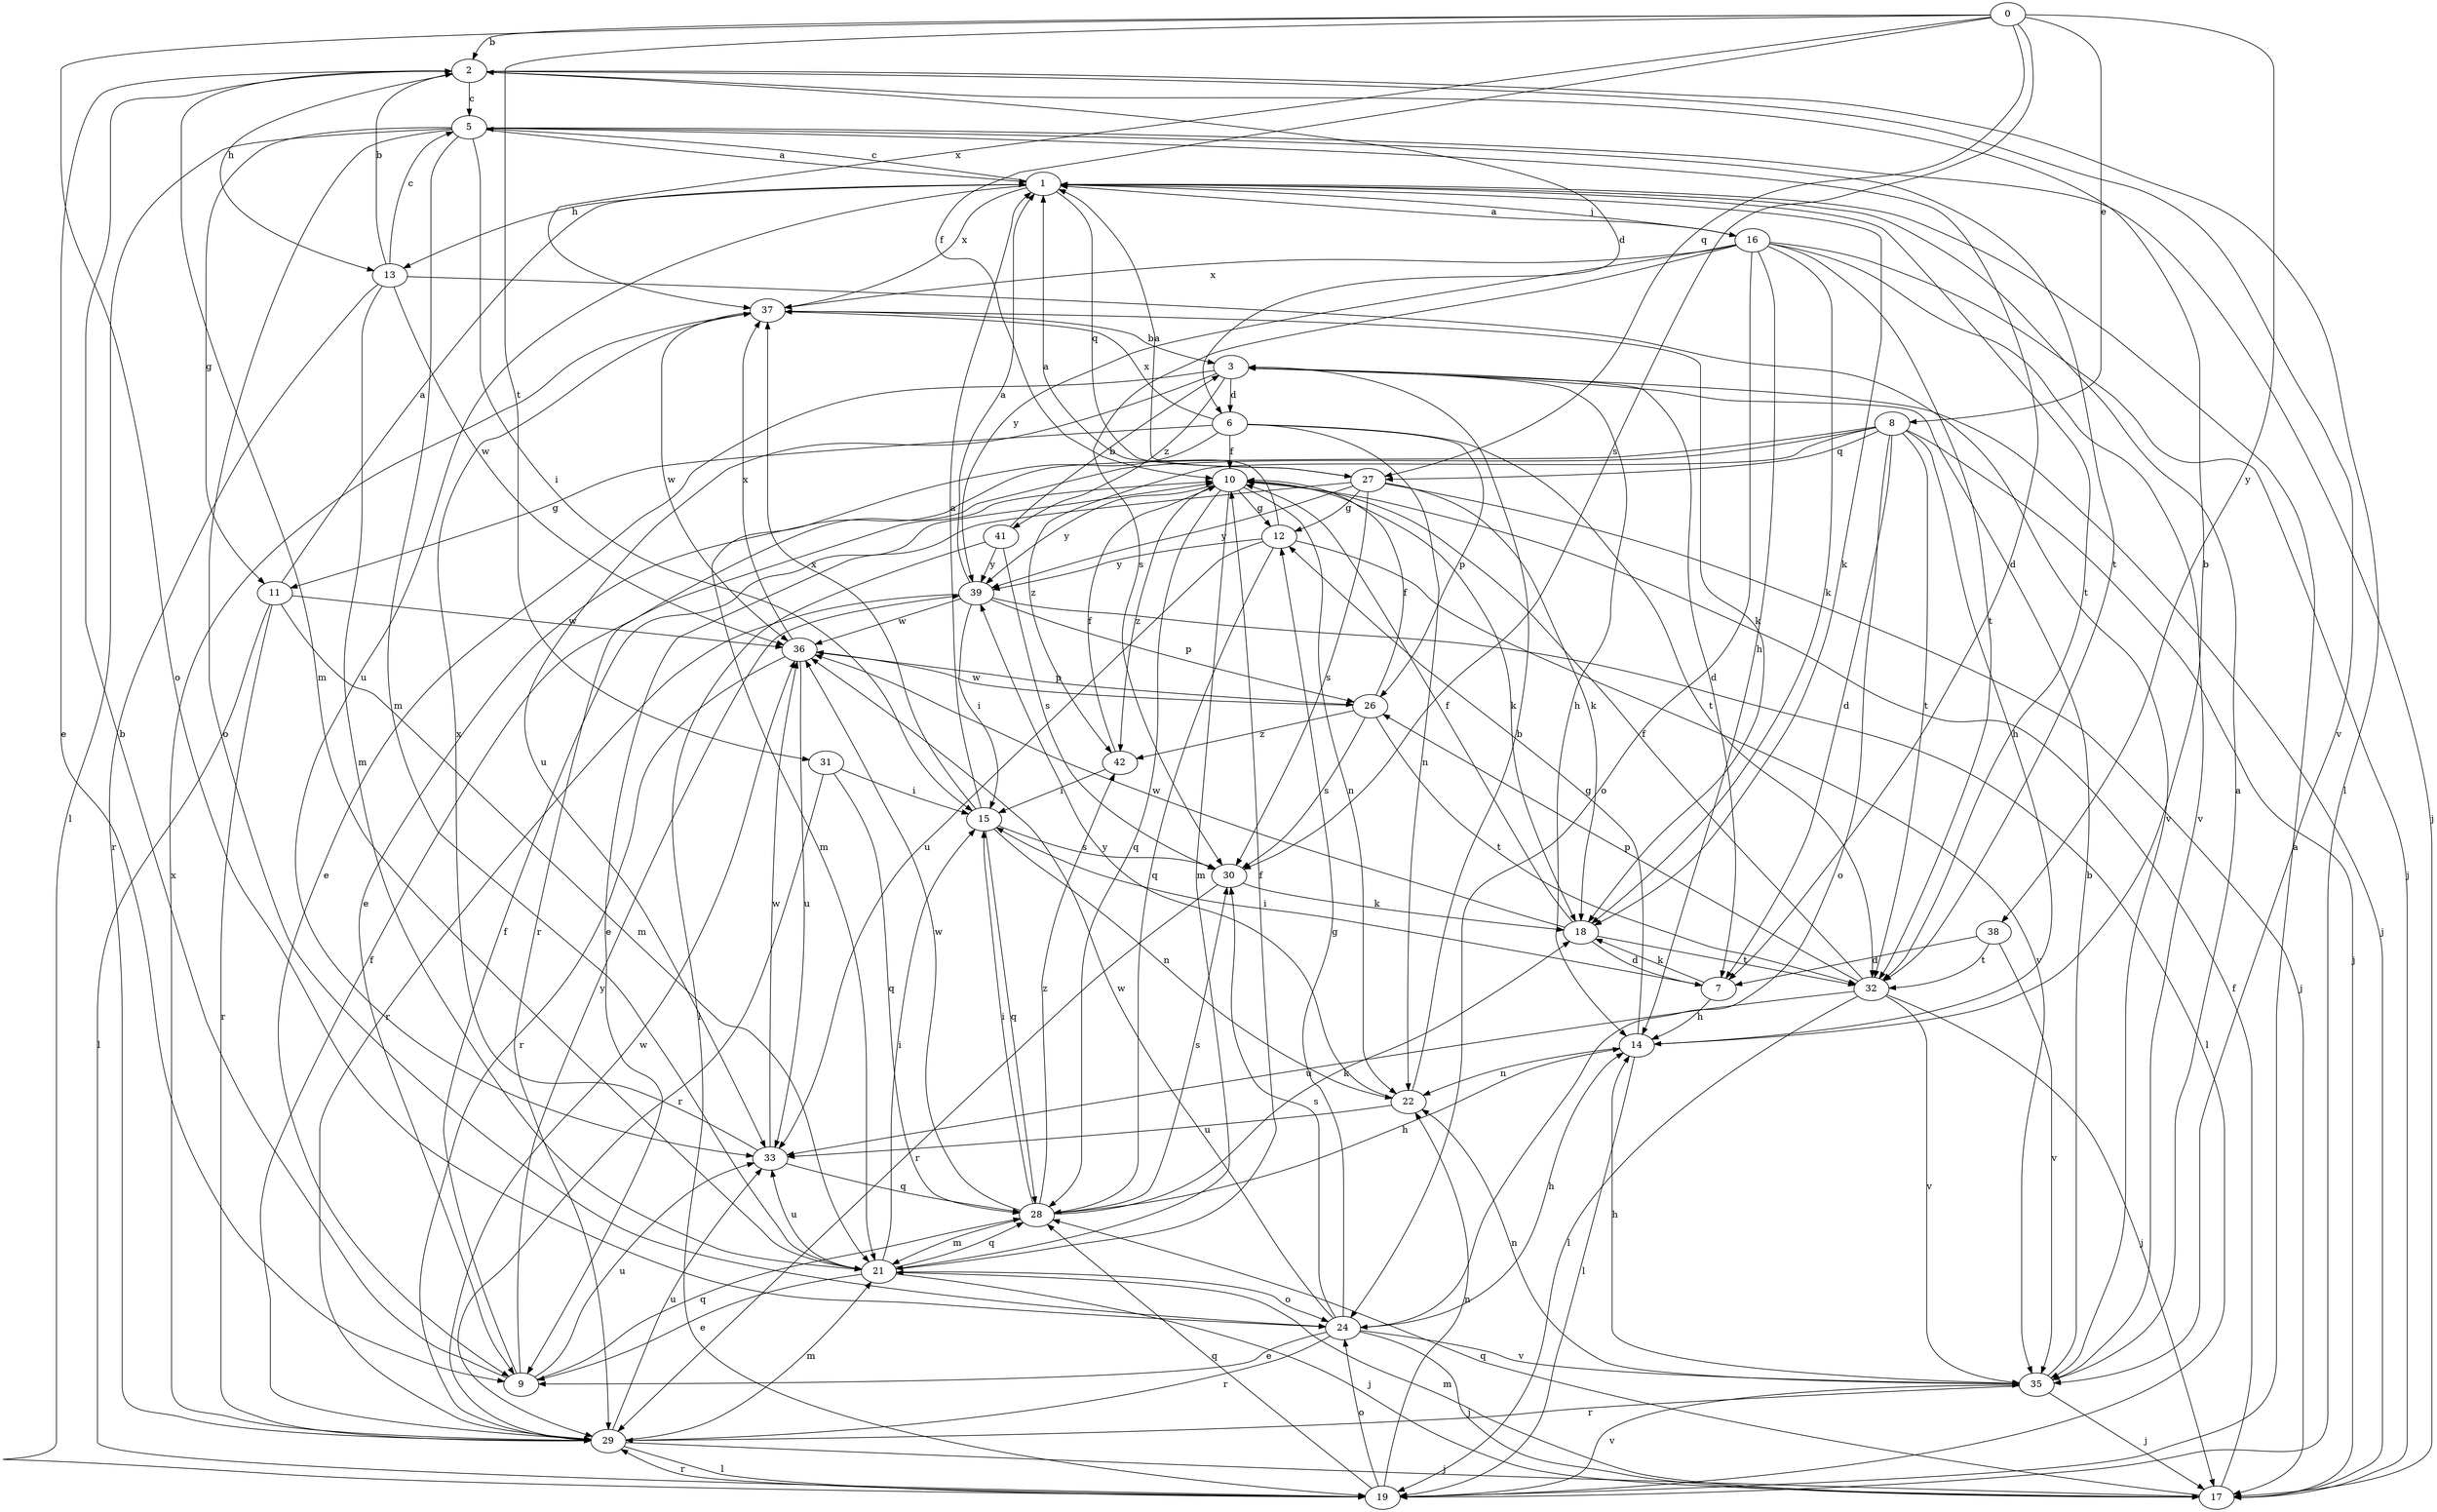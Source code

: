 strict digraph  {
0;
1;
2;
3;
5;
6;
7;
8;
9;
10;
11;
12;
13;
14;
15;
16;
17;
18;
19;
21;
22;
24;
26;
27;
28;
29;
30;
31;
32;
33;
35;
36;
37;
38;
39;
41;
42;
0 -> 2  [label=b];
0 -> 8  [label=e];
0 -> 10  [label=f];
0 -> 24  [label=o];
0 -> 27  [label=q];
0 -> 30  [label=s];
0 -> 31  [label=t];
0 -> 37  [label=x];
0 -> 38  [label=y];
1 -> 5  [label=c];
1 -> 13  [label=h];
1 -> 16  [label=j];
1 -> 18  [label=k];
1 -> 27  [label=q];
1 -> 32  [label=t];
1 -> 33  [label=u];
1 -> 37  [label=x];
2 -> 5  [label=c];
2 -> 6  [label=d];
2 -> 9  [label=e];
2 -> 13  [label=h];
2 -> 19  [label=l];
2 -> 21  [label=m];
2 -> 35  [label=v];
3 -> 6  [label=d];
3 -> 7  [label=d];
3 -> 9  [label=e];
3 -> 14  [label=h];
3 -> 17  [label=j];
3 -> 33  [label=u];
3 -> 41  [label=z];
5 -> 1  [label=a];
5 -> 7  [label=d];
5 -> 11  [label=g];
5 -> 15  [label=i];
5 -> 17  [label=j];
5 -> 19  [label=l];
5 -> 21  [label=m];
5 -> 24  [label=o];
5 -> 32  [label=t];
6 -> 10  [label=f];
6 -> 11  [label=g];
6 -> 21  [label=m];
6 -> 22  [label=n];
6 -> 26  [label=p];
6 -> 32  [label=t];
6 -> 37  [label=x];
7 -> 14  [label=h];
7 -> 15  [label=i];
7 -> 18  [label=k];
8 -> 7  [label=d];
8 -> 9  [label=e];
8 -> 14  [label=h];
8 -> 17  [label=j];
8 -> 24  [label=o];
8 -> 27  [label=q];
8 -> 29  [label=r];
8 -> 32  [label=t];
8 -> 42  [label=z];
9 -> 2  [label=b];
9 -> 10  [label=f];
9 -> 28  [label=q];
9 -> 33  [label=u];
9 -> 39  [label=y];
10 -> 12  [label=g];
10 -> 18  [label=k];
10 -> 21  [label=m];
10 -> 22  [label=n];
10 -> 28  [label=q];
10 -> 39  [label=y];
10 -> 42  [label=z];
11 -> 1  [label=a];
11 -> 19  [label=l];
11 -> 21  [label=m];
11 -> 29  [label=r];
11 -> 36  [label=w];
12 -> 1  [label=a];
12 -> 28  [label=q];
12 -> 33  [label=u];
12 -> 35  [label=v];
12 -> 39  [label=y];
13 -> 2  [label=b];
13 -> 5  [label=c];
13 -> 21  [label=m];
13 -> 29  [label=r];
13 -> 35  [label=v];
13 -> 36  [label=w];
14 -> 2  [label=b];
14 -> 12  [label=g];
14 -> 19  [label=l];
14 -> 22  [label=n];
15 -> 1  [label=a];
15 -> 22  [label=n];
15 -> 28  [label=q];
15 -> 30  [label=s];
15 -> 37  [label=x];
16 -> 1  [label=a];
16 -> 14  [label=h];
16 -> 17  [label=j];
16 -> 18  [label=k];
16 -> 24  [label=o];
16 -> 30  [label=s];
16 -> 32  [label=t];
16 -> 35  [label=v];
16 -> 37  [label=x];
16 -> 39  [label=y];
17 -> 10  [label=f];
17 -> 21  [label=m];
17 -> 28  [label=q];
18 -> 7  [label=d];
18 -> 10  [label=f];
18 -> 32  [label=t];
18 -> 36  [label=w];
19 -> 1  [label=a];
19 -> 22  [label=n];
19 -> 24  [label=o];
19 -> 28  [label=q];
19 -> 29  [label=r];
19 -> 35  [label=v];
21 -> 9  [label=e];
21 -> 10  [label=f];
21 -> 15  [label=i];
21 -> 17  [label=j];
21 -> 24  [label=o];
21 -> 28  [label=q];
21 -> 33  [label=u];
22 -> 3  [label=b];
22 -> 33  [label=u];
22 -> 39  [label=y];
24 -> 9  [label=e];
24 -> 12  [label=g];
24 -> 14  [label=h];
24 -> 17  [label=j];
24 -> 29  [label=r];
24 -> 30  [label=s];
24 -> 35  [label=v];
24 -> 36  [label=w];
26 -> 10  [label=f];
26 -> 30  [label=s];
26 -> 32  [label=t];
26 -> 36  [label=w];
26 -> 42  [label=z];
27 -> 1  [label=a];
27 -> 9  [label=e];
27 -> 12  [label=g];
27 -> 17  [label=j];
27 -> 18  [label=k];
27 -> 30  [label=s];
27 -> 39  [label=y];
28 -> 14  [label=h];
28 -> 15  [label=i];
28 -> 18  [label=k];
28 -> 21  [label=m];
28 -> 30  [label=s];
28 -> 36  [label=w];
28 -> 42  [label=z];
29 -> 10  [label=f];
29 -> 17  [label=j];
29 -> 19  [label=l];
29 -> 21  [label=m];
29 -> 33  [label=u];
29 -> 36  [label=w];
29 -> 37  [label=x];
30 -> 18  [label=k];
30 -> 29  [label=r];
31 -> 15  [label=i];
31 -> 28  [label=q];
31 -> 29  [label=r];
32 -> 10  [label=f];
32 -> 17  [label=j];
32 -> 19  [label=l];
32 -> 26  [label=p];
32 -> 33  [label=u];
32 -> 35  [label=v];
33 -> 28  [label=q];
33 -> 36  [label=w];
33 -> 37  [label=x];
35 -> 1  [label=a];
35 -> 3  [label=b];
35 -> 14  [label=h];
35 -> 17  [label=j];
35 -> 22  [label=n];
35 -> 29  [label=r];
36 -> 26  [label=p];
36 -> 29  [label=r];
36 -> 33  [label=u];
36 -> 37  [label=x];
37 -> 3  [label=b];
37 -> 18  [label=k];
37 -> 36  [label=w];
38 -> 7  [label=d];
38 -> 32  [label=t];
38 -> 35  [label=v];
39 -> 1  [label=a];
39 -> 15  [label=i];
39 -> 19  [label=l];
39 -> 26  [label=p];
39 -> 29  [label=r];
39 -> 36  [label=w];
41 -> 3  [label=b];
41 -> 19  [label=l];
41 -> 30  [label=s];
41 -> 39  [label=y];
42 -> 10  [label=f];
42 -> 15  [label=i];
}
